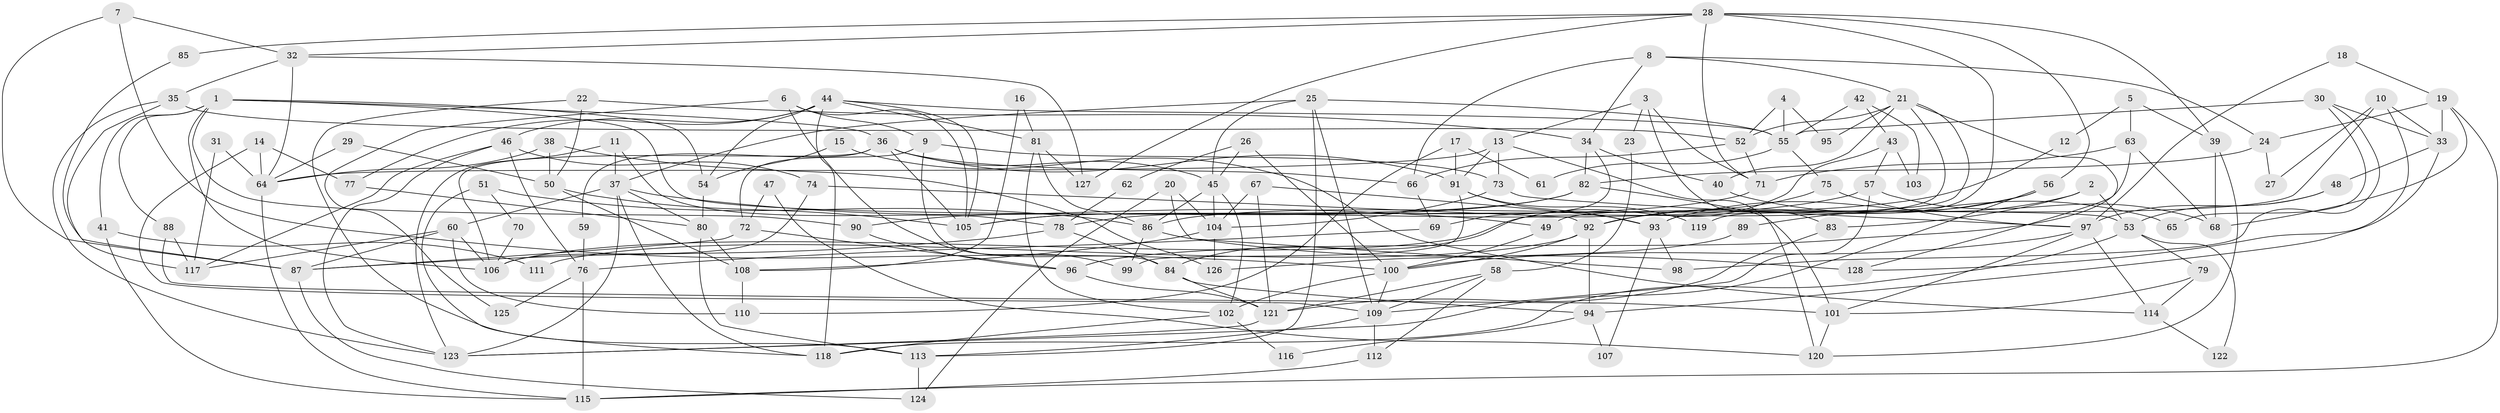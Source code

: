 // Generated by graph-tools (version 1.1) at 2025/50/03/09/25 04:50:41]
// undirected, 128 vertices, 256 edges
graph export_dot {
graph [start="1"]
  node [color=gray90,style=filled];
  1;
  2;
  3;
  4;
  5;
  6;
  7;
  8;
  9;
  10;
  11;
  12;
  13;
  14;
  15;
  16;
  17;
  18;
  19;
  20;
  21;
  22;
  23;
  24;
  25;
  26;
  27;
  28;
  29;
  30;
  31;
  32;
  33;
  34;
  35;
  36;
  37;
  38;
  39;
  40;
  41;
  42;
  43;
  44;
  45;
  46;
  47;
  48;
  49;
  50;
  51;
  52;
  53;
  54;
  55;
  56;
  57;
  58;
  59;
  60;
  61;
  62;
  63;
  64;
  65;
  66;
  67;
  68;
  69;
  70;
  71;
  72;
  73;
  74;
  75;
  76;
  77;
  78;
  79;
  80;
  81;
  82;
  83;
  84;
  85;
  86;
  87;
  88;
  89;
  90;
  91;
  92;
  93;
  94;
  95;
  96;
  97;
  98;
  99;
  100;
  101;
  102;
  103;
  104;
  105;
  106;
  107;
  108;
  109;
  110;
  111;
  112;
  113;
  114;
  115;
  116;
  117;
  118;
  119;
  120;
  121;
  122;
  123;
  124;
  125;
  126;
  127;
  128;
  1 -- 106;
  1 -- 36;
  1 -- 41;
  1 -- 53;
  1 -- 54;
  1 -- 88;
  1 -- 90;
  2 -- 93;
  2 -- 53;
  2 -- 83;
  3 -- 13;
  3 -- 71;
  3 -- 23;
  3 -- 83;
  4 -- 52;
  4 -- 55;
  4 -- 95;
  5 -- 39;
  5 -- 63;
  5 -- 12;
  6 -- 105;
  6 -- 99;
  6 -- 9;
  6 -- 125;
  7 -- 87;
  7 -- 32;
  7 -- 100;
  8 -- 21;
  8 -- 66;
  8 -- 24;
  8 -- 34;
  9 -- 72;
  9 -- 73;
  9 -- 84;
  10 -- 33;
  10 -- 49;
  10 -- 27;
  10 -- 128;
  11 -- 123;
  11 -- 37;
  11 -- 78;
  12 -- 86;
  13 -- 120;
  13 -- 73;
  13 -- 64;
  13 -- 91;
  14 -- 109;
  14 -- 77;
  14 -- 64;
  15 -- 114;
  15 -- 54;
  16 -- 81;
  16 -- 108;
  17 -- 110;
  17 -- 91;
  17 -- 61;
  18 -- 19;
  18 -- 97;
  19 -- 33;
  19 -- 24;
  19 -- 68;
  19 -- 115;
  20 -- 104;
  20 -- 124;
  20 -- 98;
  21 -- 93;
  21 -- 52;
  21 -- 40;
  21 -- 95;
  21 -- 106;
  21 -- 128;
  22 -- 34;
  22 -- 113;
  22 -- 50;
  23 -- 58;
  24 -- 82;
  24 -- 27;
  25 -- 55;
  25 -- 109;
  25 -- 37;
  25 -- 45;
  25 -- 113;
  26 -- 45;
  26 -- 100;
  26 -- 62;
  28 -- 127;
  28 -- 56;
  28 -- 32;
  28 -- 39;
  28 -- 71;
  28 -- 85;
  28 -- 119;
  29 -- 64;
  29 -- 50;
  30 -- 33;
  30 -- 55;
  30 -- 65;
  30 -- 98;
  31 -- 64;
  31 -- 117;
  32 -- 64;
  32 -- 35;
  32 -- 127;
  33 -- 94;
  33 -- 48;
  34 -- 69;
  34 -- 40;
  34 -- 82;
  35 -- 117;
  35 -- 52;
  35 -- 123;
  36 -- 45;
  36 -- 91;
  36 -- 59;
  36 -- 66;
  36 -- 105;
  36 -- 106;
  37 -- 123;
  37 -- 49;
  37 -- 60;
  37 -- 80;
  37 -- 118;
  38 -- 64;
  38 -- 50;
  38 -- 126;
  39 -- 68;
  39 -- 120;
  40 -- 65;
  41 -- 115;
  41 -- 111;
  42 -- 55;
  42 -- 43;
  42 -- 103;
  43 -- 57;
  43 -- 84;
  43 -- 103;
  44 -- 118;
  44 -- 54;
  44 -- 46;
  44 -- 55;
  44 -- 77;
  44 -- 81;
  44 -- 105;
  45 -- 86;
  45 -- 102;
  45 -- 104;
  46 -- 123;
  46 -- 74;
  46 -- 76;
  46 -- 117;
  47 -- 72;
  47 -- 120;
  48 -- 97;
  48 -- 53;
  49 -- 100;
  50 -- 105;
  50 -- 108;
  51 -- 86;
  51 -- 118;
  51 -- 70;
  52 -- 71;
  52 -- 66;
  53 -- 118;
  53 -- 79;
  53 -- 122;
  54 -- 80;
  55 -- 75;
  55 -- 61;
  56 -- 92;
  56 -- 123;
  56 -- 89;
  57 -- 105;
  57 -- 68;
  57 -- 109;
  58 -- 112;
  58 -- 109;
  58 -- 121;
  59 -- 76;
  60 -- 106;
  60 -- 87;
  60 -- 110;
  60 -- 117;
  62 -- 78;
  63 -- 71;
  63 -- 96;
  63 -- 68;
  64 -- 115;
  66 -- 69;
  67 -- 121;
  67 -- 104;
  67 -- 93;
  69 -- 76;
  70 -- 106;
  71 -- 78;
  72 -- 87;
  72 -- 96;
  73 -- 97;
  73 -- 104;
  74 -- 106;
  74 -- 92;
  75 -- 92;
  75 -- 97;
  76 -- 115;
  76 -- 125;
  77 -- 80;
  78 -- 84;
  78 -- 87;
  79 -- 101;
  79 -- 114;
  80 -- 108;
  80 -- 113;
  81 -- 102;
  81 -- 86;
  81 -- 127;
  82 -- 105;
  82 -- 90;
  82 -- 101;
  83 -- 121;
  84 -- 121;
  84 -- 94;
  85 -- 87;
  86 -- 128;
  86 -- 99;
  87 -- 124;
  88 -- 117;
  88 -- 101;
  89 -- 126;
  90 -- 96;
  91 -- 93;
  91 -- 99;
  91 -- 119;
  92 -- 100;
  92 -- 94;
  92 -- 111;
  93 -- 98;
  93 -- 107;
  94 -- 107;
  94 -- 116;
  96 -- 121;
  97 -- 100;
  97 -- 101;
  97 -- 114;
  100 -- 109;
  100 -- 102;
  101 -- 120;
  102 -- 116;
  102 -- 118;
  104 -- 108;
  104 -- 126;
  108 -- 110;
  109 -- 113;
  109 -- 112;
  112 -- 115;
  113 -- 124;
  114 -- 122;
  121 -- 123;
}
